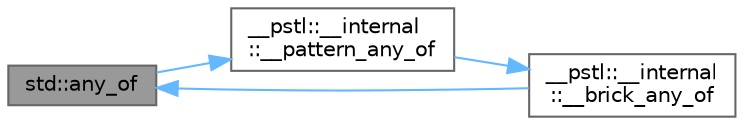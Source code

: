 digraph "std::any_of"
{
 // LATEX_PDF_SIZE
  bgcolor="transparent";
  edge [fontname=Helvetica,fontsize=10,labelfontname=Helvetica,labelfontsize=10];
  node [fontname=Helvetica,fontsize=10,shape=box,height=0.2,width=0.4];
  rankdir="LR";
  Node1 [id="Node000001",label="std::any_of",height=0.2,width=0.4,color="gray40", fillcolor="grey60", style="filled", fontcolor="black",tooltip=" "];
  Node1 -> Node2 [id="edge1_Node000001_Node000002",color="steelblue1",style="solid",tooltip=" "];
  Node2 [id="Node000002",label="__pstl::__internal\l::__pattern_any_of",height=0.2,width=0.4,color="grey40", fillcolor="white", style="filled",URL="$namespace____pstl_1_1____internal.html#abab9a13bd7c30a7e4c10aafb238323dd",tooltip=" "];
  Node2 -> Node3 [id="edge2_Node000002_Node000003",color="steelblue1",style="solid",tooltip=" "];
  Node3 [id="Node000003",label="__pstl::__internal\l::__brick_any_of",height=0.2,width=0.4,color="grey40", fillcolor="white", style="filled",URL="$namespace____pstl_1_1____internal.html#a70dd7a72263c0d3f533749756766d752",tooltip=" "];
  Node3 -> Node1 [id="edge3_Node000003_Node000001",color="steelblue1",style="solid",tooltip=" "];
}
